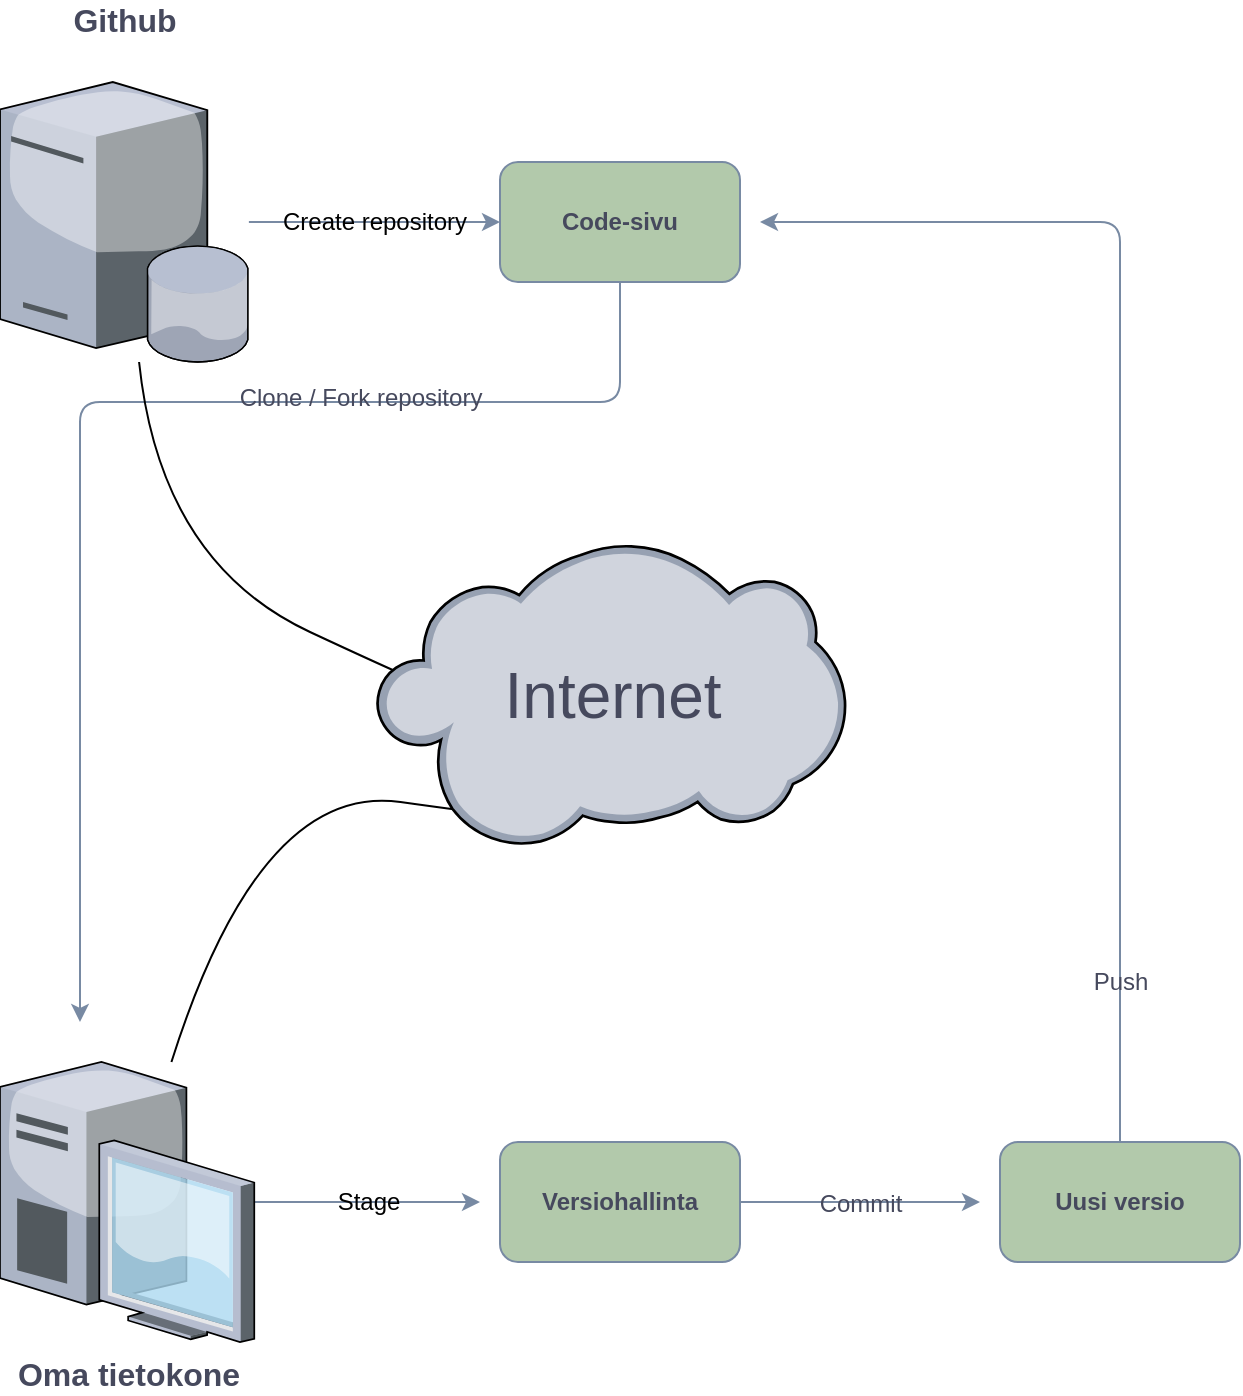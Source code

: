 <mxfile version="20.7.4" type="device"><diagram id="TdchDeKIemokLJmCPlk9" name="Page-1"><mxGraphModel dx="1098" dy="828" grid="1" gridSize="10" guides="1" tooltips="1" connect="1" arrows="1" fold="1" page="1" pageScale="1" pageWidth="850" pageHeight="1100" math="0" shadow="0"><root><mxCell id="0"/><mxCell id="1" parent="0"/><mxCell id="Ca9satMsSD_NCSemZN3j-15" value="Create repository" style="edgeStyle=orthogonalEdgeStyle;rounded=1;orthogonalLoop=1;jettySize=auto;html=1;fontSize=12;fontColor=default;strokeColor=#788AA3;labelBackgroundColor=none;" edge="1" parent="1" source="Ca9satMsSD_NCSemZN3j-6" target="Ca9satMsSD_NCSemZN3j-11"><mxGeometry relative="1" as="geometry"/></mxCell><mxCell id="Ca9satMsSD_NCSemZN3j-6" value="Github&lt;font style=&quot;font-size: 16px;&quot;&gt;&lt;br style=&quot;font-size: 16px;&quot;&gt;&lt;br style=&quot;font-size: 16px;&quot;&gt;&lt;/font&gt;" style="verticalLabelPosition=top;aspect=fixed;html=1;verticalAlign=bottom;strokeColor=none;align=center;outlineConnect=0;shape=mxgraph.citrix.database_server;fontSize=16;labelPosition=center;fontStyle=1;rounded=1;labelBackgroundColor=none;fillColor=#B2C9AB;fontColor=#46495D;" vertex="1" parent="1"><mxGeometry x="120" y="100" width="124.44" height="140" as="geometry"/></mxCell><mxCell id="Ca9satMsSD_NCSemZN3j-21" value="Stage" style="edgeStyle=orthogonalEdgeStyle;rounded=1;orthogonalLoop=1;jettySize=auto;html=1;fontSize=12;strokeColor=#788AA3;labelBackgroundColor=none;fontColor=default;" edge="1" parent="1" source="Ca9satMsSD_NCSemZN3j-8"><mxGeometry relative="1" as="geometry"><mxPoint x="360" y="660" as="targetPoint"/></mxGeometry></mxCell><mxCell id="Ca9satMsSD_NCSemZN3j-8" value="Oma tietokone" style="verticalLabelPosition=bottom;aspect=fixed;html=1;verticalAlign=top;strokeColor=none;align=center;outlineConnect=0;shape=mxgraph.citrix.desktop;fontSize=16;fontStyle=1;rounded=1;labelBackgroundColor=none;fillColor=#B2C9AB;fontColor=#46495D;" vertex="1" parent="1"><mxGeometry x="120.0" y="590" width="127.14" height="140" as="geometry"/></mxCell><mxCell id="Ca9satMsSD_NCSemZN3j-23" value="" style="edgeStyle=orthogonalEdgeStyle;rounded=1;orthogonalLoop=1;jettySize=auto;html=1;fontSize=12;strokeColor=#788AA3;labelBackgroundColor=none;fontColor=default;" edge="1" parent="1" source="Ca9satMsSD_NCSemZN3j-9"><mxGeometry relative="1" as="geometry"><mxPoint x="610" y="660" as="targetPoint"/></mxGeometry></mxCell><mxCell id="Ca9satMsSD_NCSemZN3j-24" value="Commit" style="edgeLabel;html=1;align=center;verticalAlign=middle;resizable=0;points=[];fontSize=12;rounded=1;labelBackgroundColor=none;fontColor=#46495D;" vertex="1" connectable="0" parent="Ca9satMsSD_NCSemZN3j-23"><mxGeometry x="0.317" relative="1" as="geometry"><mxPoint x="-19" as="offset"/></mxGeometry></mxCell><mxCell id="Ca9satMsSD_NCSemZN3j-9" value="Versiohallinta" style="rounded=1;whiteSpace=wrap;html=1;fontSize=12;fontStyle=1;labelBackgroundColor=none;fillColor=#B2C9AB;strokeColor=#788AA3;fontColor=#46495D;" vertex="1" parent="1"><mxGeometry x="370" y="630" width="120" height="60" as="geometry"/></mxCell><mxCell id="Ca9satMsSD_NCSemZN3j-25" style="edgeStyle=orthogonalEdgeStyle;rounded=1;orthogonalLoop=1;jettySize=auto;html=1;fontSize=12;strokeColor=#788AA3;labelBackgroundColor=none;fontColor=default;" edge="1" parent="1" source="Ca9satMsSD_NCSemZN3j-10"><mxGeometry relative="1" as="geometry"><mxPoint x="500" y="170" as="targetPoint"/><Array as="points"><mxPoint x="680" y="170"/><mxPoint x="500" y="170"/></Array></mxGeometry></mxCell><mxCell id="Ca9satMsSD_NCSemZN3j-26" value="Push" style="edgeLabel;html=1;align=center;verticalAlign=middle;resizable=0;points=[];fontSize=12;rounded=1;labelBackgroundColor=none;fontColor=#46495D;" vertex="1" connectable="0" parent="Ca9satMsSD_NCSemZN3j-25"><mxGeometry x="-0.366" y="2" relative="1" as="geometry"><mxPoint x="2" y="123" as="offset"/></mxGeometry></mxCell><mxCell id="Ca9satMsSD_NCSemZN3j-10" value="Uusi versio" style="rounded=1;whiteSpace=wrap;html=1;fontSize=12;fontStyle=1;labelBackgroundColor=none;fillColor=#B2C9AB;strokeColor=#788AA3;fontColor=#46495D;" vertex="1" parent="1"><mxGeometry x="620" y="630" width="120" height="60" as="geometry"/></mxCell><mxCell id="Ca9satMsSD_NCSemZN3j-18" value="" style="edgeStyle=orthogonalEdgeStyle;rounded=1;orthogonalLoop=1;jettySize=auto;html=1;fontSize=12;fontColor=default;labelBackgroundColor=none;strokeColor=#788AA3;" edge="1" parent="1" source="Ca9satMsSD_NCSemZN3j-11"><mxGeometry relative="1" as="geometry"><mxPoint x="160" y="570" as="targetPoint"/><Array as="points"><mxPoint x="430" y="260"/><mxPoint x="160" y="260"/></Array></mxGeometry></mxCell><mxCell id="Ca9satMsSD_NCSemZN3j-19" value="Clone / Fork repository" style="edgeLabel;html=1;align=center;verticalAlign=middle;resizable=0;points=[];fontSize=12;rounded=1;labelBackgroundColor=none;fontColor=#46495D;" vertex="1" connectable="0" parent="Ca9satMsSD_NCSemZN3j-18"><mxGeometry x="-0.325" y="-2" relative="1" as="geometry"><mxPoint x="26" as="offset"/></mxGeometry></mxCell><mxCell id="Ca9satMsSD_NCSemZN3j-11" value="Code-sivu" style="rounded=1;whiteSpace=wrap;html=1;fontSize=12;fontStyle=1;labelBackgroundColor=none;labelBorderColor=none;fontColor=#46495D;strokeColor=#788AA3;fillColor=#B2C9AB;" vertex="1" parent="1"><mxGeometry x="370" y="140" width="120" height="60" as="geometry"/></mxCell><mxCell id="Ca9satMsSD_NCSemZN3j-35" value="" style="curved=1;endArrow=classic;html=1;rounded=1;" edge="1" parent="1" source="Ca9satMsSD_NCSemZN3j-6"><mxGeometry width="50" height="50" relative="1" as="geometry"><mxPoint x="80" y="290" as="sourcePoint"/><mxPoint x="330" y="400" as="targetPoint"/><Array as="points"><mxPoint x="200" y="340"/><mxPoint x="350" y="410"/><mxPoint x="340" y="400"/></Array></mxGeometry></mxCell><mxCell id="Ca9satMsSD_NCSemZN3j-39" value="" style="curved=1;endArrow=classic;html=1;rounded=1;" edge="1" parent="1" source="Ca9satMsSD_NCSemZN3j-8"><mxGeometry width="50" height="50" relative="1" as="geometry"><mxPoint x="230.001" y="300" as="sourcePoint"/><mxPoint x="370.46" y="460" as="targetPoint"/><Array as="points"><mxPoint x="250" y="450"/><mxPoint x="390.46" y="470"/><mxPoint x="380.46" y="460"/></Array></mxGeometry></mxCell><mxCell id="Ca9satMsSD_NCSemZN3j-4" value="Internet" style="verticalLabelPosition=middle;aspect=fixed;html=1;verticalAlign=middle;strokeColor=none;align=center;outlineConnect=0;shape=mxgraph.citrix.cloud;fontSize=32;labelPosition=center;fontStyle=0;rounded=1;labelBackgroundColor=none;fillColor=#B2C9AB;fontColor=#46495D;" vertex="1" parent="1"><mxGeometry x="308" y="330" width="235" height="153.37" as="geometry"/></mxCell></root></mxGraphModel></diagram></mxfile>